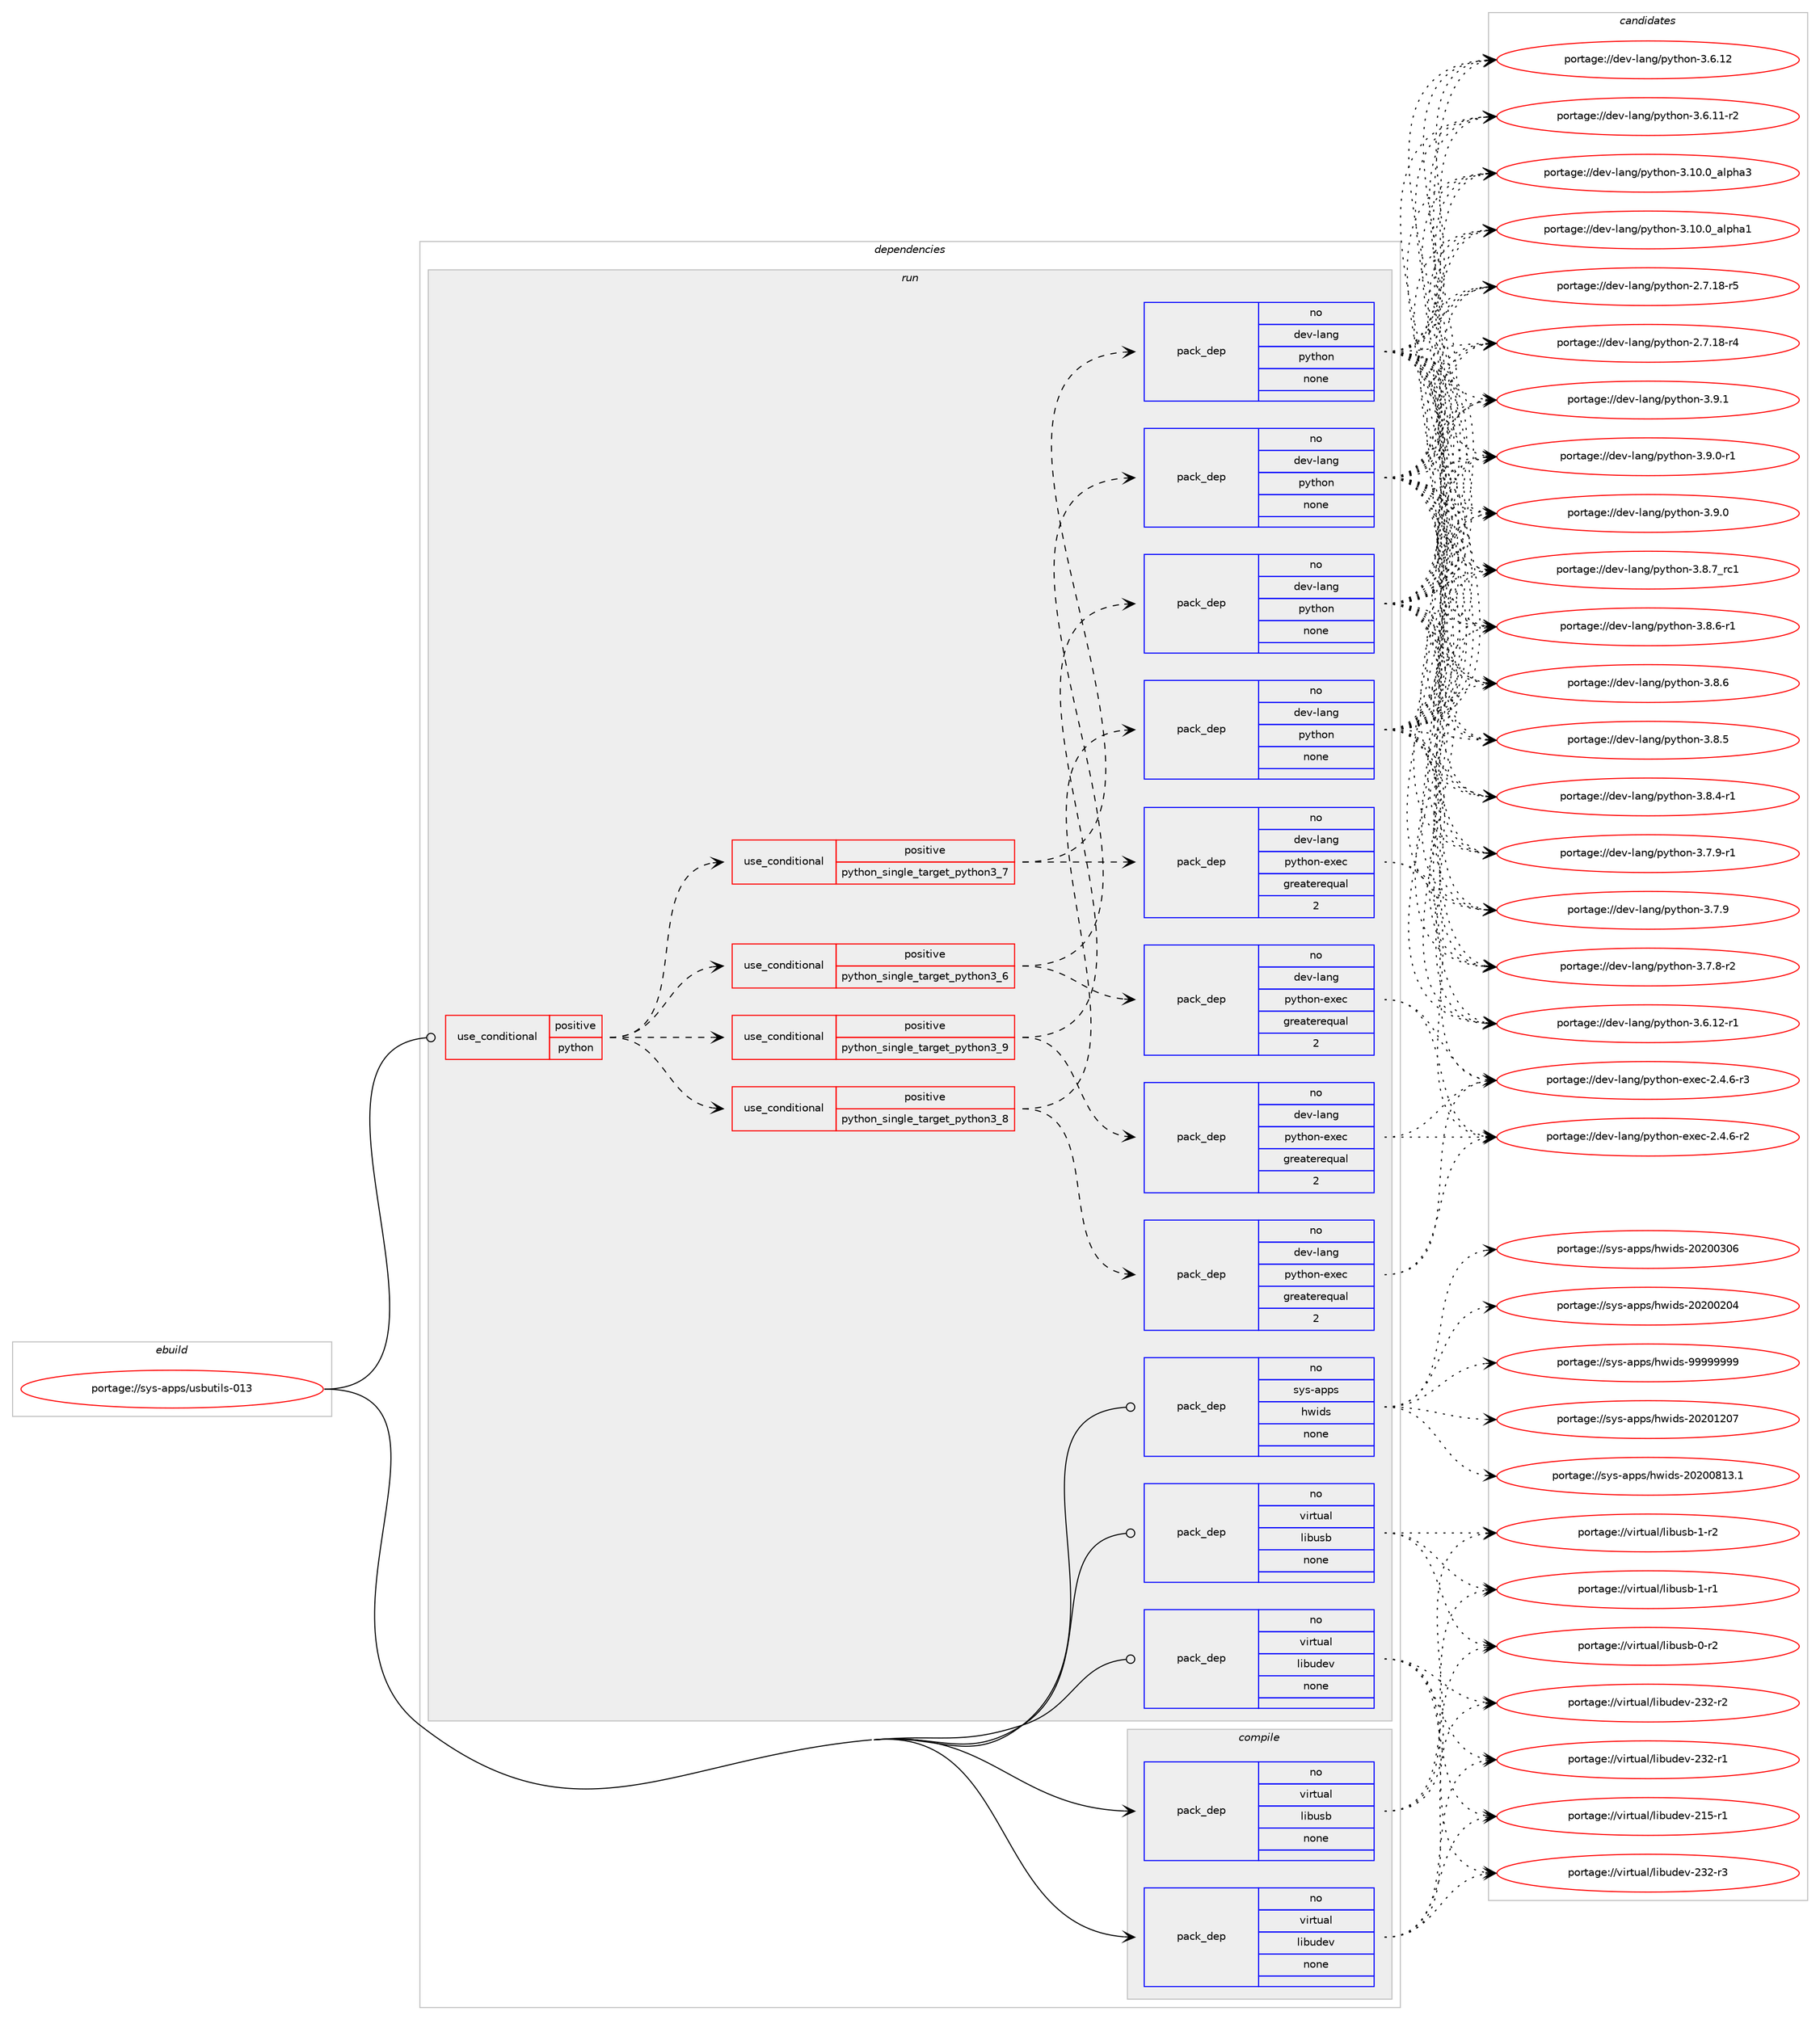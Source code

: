 digraph prolog {

# *************
# Graph options
# *************

newrank=true;
concentrate=true;
compound=true;
graph [rankdir=LR,fontname=Helvetica,fontsize=10,ranksep=1.5];#, ranksep=2.5, nodesep=0.2];
edge  [arrowhead=vee];
node  [fontname=Helvetica,fontsize=10];

# **********
# The ebuild
# **********

subgraph cluster_leftcol {
color=gray;
rank=same;
label=<<i>ebuild</i>>;
id [label="portage://sys-apps/usbutils-013", color=red, width=4, href="../sys-apps/usbutils-013.svg"];
}

# ****************
# The dependencies
# ****************

subgraph cluster_midcol {
color=gray;
label=<<i>dependencies</i>>;
subgraph cluster_compile {
fillcolor="#eeeeee";
style=filled;
label=<<i>compile</i>>;
subgraph pack4244 {
dependency5537 [label=<<TABLE BORDER="0" CELLBORDER="1" CELLSPACING="0" CELLPADDING="4" WIDTH="220"><TR><TD ROWSPAN="6" CELLPADDING="30">pack_dep</TD></TR><TR><TD WIDTH="110">no</TD></TR><TR><TD>virtual</TD></TR><TR><TD>libudev</TD></TR><TR><TD>none</TD></TR><TR><TD></TD></TR></TABLE>>, shape=none, color=blue];
}
id:e -> dependency5537:w [weight=20,style="solid",arrowhead="vee"];
subgraph pack4245 {
dependency5538 [label=<<TABLE BORDER="0" CELLBORDER="1" CELLSPACING="0" CELLPADDING="4" WIDTH="220"><TR><TD ROWSPAN="6" CELLPADDING="30">pack_dep</TD></TR><TR><TD WIDTH="110">no</TD></TR><TR><TD>virtual</TD></TR><TR><TD>libusb</TD></TR><TR><TD>none</TD></TR><TR><TD></TD></TR></TABLE>>, shape=none, color=blue];
}
id:e -> dependency5538:w [weight=20,style="solid",arrowhead="vee"];
}
subgraph cluster_compileandrun {
fillcolor="#eeeeee";
style=filled;
label=<<i>compile and run</i>>;
}
subgraph cluster_run {
fillcolor="#eeeeee";
style=filled;
label=<<i>run</i>>;
subgraph cond1202 {
dependency5539 [label=<<TABLE BORDER="0" CELLBORDER="1" CELLSPACING="0" CELLPADDING="4"><TR><TD ROWSPAN="3" CELLPADDING="10">use_conditional</TD></TR><TR><TD>positive</TD></TR><TR><TD>python</TD></TR></TABLE>>, shape=none, color=red];
subgraph cond1203 {
dependency5540 [label=<<TABLE BORDER="0" CELLBORDER="1" CELLSPACING="0" CELLPADDING="4"><TR><TD ROWSPAN="3" CELLPADDING="10">use_conditional</TD></TR><TR><TD>positive</TD></TR><TR><TD>python_single_target_python3_6</TD></TR></TABLE>>, shape=none, color=red];
subgraph pack4246 {
dependency5541 [label=<<TABLE BORDER="0" CELLBORDER="1" CELLSPACING="0" CELLPADDING="4" WIDTH="220"><TR><TD ROWSPAN="6" CELLPADDING="30">pack_dep</TD></TR><TR><TD WIDTH="110">no</TD></TR><TR><TD>dev-lang</TD></TR><TR><TD>python</TD></TR><TR><TD>none</TD></TR><TR><TD></TD></TR></TABLE>>, shape=none, color=blue];
}
dependency5540:e -> dependency5541:w [weight=20,style="dashed",arrowhead="vee"];
subgraph pack4247 {
dependency5542 [label=<<TABLE BORDER="0" CELLBORDER="1" CELLSPACING="0" CELLPADDING="4" WIDTH="220"><TR><TD ROWSPAN="6" CELLPADDING="30">pack_dep</TD></TR><TR><TD WIDTH="110">no</TD></TR><TR><TD>dev-lang</TD></TR><TR><TD>python-exec</TD></TR><TR><TD>greaterequal</TD></TR><TR><TD>2</TD></TR></TABLE>>, shape=none, color=blue];
}
dependency5540:e -> dependency5542:w [weight=20,style="dashed",arrowhead="vee"];
}
dependency5539:e -> dependency5540:w [weight=20,style="dashed",arrowhead="vee"];
subgraph cond1204 {
dependency5543 [label=<<TABLE BORDER="0" CELLBORDER="1" CELLSPACING="0" CELLPADDING="4"><TR><TD ROWSPAN="3" CELLPADDING="10">use_conditional</TD></TR><TR><TD>positive</TD></TR><TR><TD>python_single_target_python3_7</TD></TR></TABLE>>, shape=none, color=red];
subgraph pack4248 {
dependency5544 [label=<<TABLE BORDER="0" CELLBORDER="1" CELLSPACING="0" CELLPADDING="4" WIDTH="220"><TR><TD ROWSPAN="6" CELLPADDING="30">pack_dep</TD></TR><TR><TD WIDTH="110">no</TD></TR><TR><TD>dev-lang</TD></TR><TR><TD>python</TD></TR><TR><TD>none</TD></TR><TR><TD></TD></TR></TABLE>>, shape=none, color=blue];
}
dependency5543:e -> dependency5544:w [weight=20,style="dashed",arrowhead="vee"];
subgraph pack4249 {
dependency5545 [label=<<TABLE BORDER="0" CELLBORDER="1" CELLSPACING="0" CELLPADDING="4" WIDTH="220"><TR><TD ROWSPAN="6" CELLPADDING="30">pack_dep</TD></TR><TR><TD WIDTH="110">no</TD></TR><TR><TD>dev-lang</TD></TR><TR><TD>python-exec</TD></TR><TR><TD>greaterequal</TD></TR><TR><TD>2</TD></TR></TABLE>>, shape=none, color=blue];
}
dependency5543:e -> dependency5545:w [weight=20,style="dashed",arrowhead="vee"];
}
dependency5539:e -> dependency5543:w [weight=20,style="dashed",arrowhead="vee"];
subgraph cond1205 {
dependency5546 [label=<<TABLE BORDER="0" CELLBORDER="1" CELLSPACING="0" CELLPADDING="4"><TR><TD ROWSPAN="3" CELLPADDING="10">use_conditional</TD></TR><TR><TD>positive</TD></TR><TR><TD>python_single_target_python3_8</TD></TR></TABLE>>, shape=none, color=red];
subgraph pack4250 {
dependency5547 [label=<<TABLE BORDER="0" CELLBORDER="1" CELLSPACING="0" CELLPADDING="4" WIDTH="220"><TR><TD ROWSPAN="6" CELLPADDING="30">pack_dep</TD></TR><TR><TD WIDTH="110">no</TD></TR><TR><TD>dev-lang</TD></TR><TR><TD>python</TD></TR><TR><TD>none</TD></TR><TR><TD></TD></TR></TABLE>>, shape=none, color=blue];
}
dependency5546:e -> dependency5547:w [weight=20,style="dashed",arrowhead="vee"];
subgraph pack4251 {
dependency5548 [label=<<TABLE BORDER="0" CELLBORDER="1" CELLSPACING="0" CELLPADDING="4" WIDTH="220"><TR><TD ROWSPAN="6" CELLPADDING="30">pack_dep</TD></TR><TR><TD WIDTH="110">no</TD></TR><TR><TD>dev-lang</TD></TR><TR><TD>python-exec</TD></TR><TR><TD>greaterequal</TD></TR><TR><TD>2</TD></TR></TABLE>>, shape=none, color=blue];
}
dependency5546:e -> dependency5548:w [weight=20,style="dashed",arrowhead="vee"];
}
dependency5539:e -> dependency5546:w [weight=20,style="dashed",arrowhead="vee"];
subgraph cond1206 {
dependency5549 [label=<<TABLE BORDER="0" CELLBORDER="1" CELLSPACING="0" CELLPADDING="4"><TR><TD ROWSPAN="3" CELLPADDING="10">use_conditional</TD></TR><TR><TD>positive</TD></TR><TR><TD>python_single_target_python3_9</TD></TR></TABLE>>, shape=none, color=red];
subgraph pack4252 {
dependency5550 [label=<<TABLE BORDER="0" CELLBORDER="1" CELLSPACING="0" CELLPADDING="4" WIDTH="220"><TR><TD ROWSPAN="6" CELLPADDING="30">pack_dep</TD></TR><TR><TD WIDTH="110">no</TD></TR><TR><TD>dev-lang</TD></TR><TR><TD>python</TD></TR><TR><TD>none</TD></TR><TR><TD></TD></TR></TABLE>>, shape=none, color=blue];
}
dependency5549:e -> dependency5550:w [weight=20,style="dashed",arrowhead="vee"];
subgraph pack4253 {
dependency5551 [label=<<TABLE BORDER="0" CELLBORDER="1" CELLSPACING="0" CELLPADDING="4" WIDTH="220"><TR><TD ROWSPAN="6" CELLPADDING="30">pack_dep</TD></TR><TR><TD WIDTH="110">no</TD></TR><TR><TD>dev-lang</TD></TR><TR><TD>python-exec</TD></TR><TR><TD>greaterequal</TD></TR><TR><TD>2</TD></TR></TABLE>>, shape=none, color=blue];
}
dependency5549:e -> dependency5551:w [weight=20,style="dashed",arrowhead="vee"];
}
dependency5539:e -> dependency5549:w [weight=20,style="dashed",arrowhead="vee"];
}
id:e -> dependency5539:w [weight=20,style="solid",arrowhead="odot"];
subgraph pack4254 {
dependency5552 [label=<<TABLE BORDER="0" CELLBORDER="1" CELLSPACING="0" CELLPADDING="4" WIDTH="220"><TR><TD ROWSPAN="6" CELLPADDING="30">pack_dep</TD></TR><TR><TD WIDTH="110">no</TD></TR><TR><TD>sys-apps</TD></TR><TR><TD>hwids</TD></TR><TR><TD>none</TD></TR><TR><TD></TD></TR></TABLE>>, shape=none, color=blue];
}
id:e -> dependency5552:w [weight=20,style="solid",arrowhead="odot"];
subgraph pack4255 {
dependency5553 [label=<<TABLE BORDER="0" CELLBORDER="1" CELLSPACING="0" CELLPADDING="4" WIDTH="220"><TR><TD ROWSPAN="6" CELLPADDING="30">pack_dep</TD></TR><TR><TD WIDTH="110">no</TD></TR><TR><TD>virtual</TD></TR><TR><TD>libudev</TD></TR><TR><TD>none</TD></TR><TR><TD></TD></TR></TABLE>>, shape=none, color=blue];
}
id:e -> dependency5553:w [weight=20,style="solid",arrowhead="odot"];
subgraph pack4256 {
dependency5554 [label=<<TABLE BORDER="0" CELLBORDER="1" CELLSPACING="0" CELLPADDING="4" WIDTH="220"><TR><TD ROWSPAN="6" CELLPADDING="30">pack_dep</TD></TR><TR><TD WIDTH="110">no</TD></TR><TR><TD>virtual</TD></TR><TR><TD>libusb</TD></TR><TR><TD>none</TD></TR><TR><TD></TD></TR></TABLE>>, shape=none, color=blue];
}
id:e -> dependency5554:w [weight=20,style="solid",arrowhead="odot"];
}
}

# **************
# The candidates
# **************

subgraph cluster_choices {
rank=same;
color=gray;
label=<<i>candidates</i>>;

subgraph choice4244 {
color=black;
nodesep=1;
choice118105114116117971084710810598117100101118455051504511451 [label="portage://virtual/libudev-232-r3", color=red, width=4,href="../virtual/libudev-232-r3.svg"];
choice118105114116117971084710810598117100101118455051504511450 [label="portage://virtual/libudev-232-r2", color=red, width=4,href="../virtual/libudev-232-r2.svg"];
choice118105114116117971084710810598117100101118455051504511449 [label="portage://virtual/libudev-232-r1", color=red, width=4,href="../virtual/libudev-232-r1.svg"];
choice118105114116117971084710810598117100101118455049534511449 [label="portage://virtual/libudev-215-r1", color=red, width=4,href="../virtual/libudev-215-r1.svg"];
dependency5537:e -> choice118105114116117971084710810598117100101118455051504511451:w [style=dotted,weight="100"];
dependency5537:e -> choice118105114116117971084710810598117100101118455051504511450:w [style=dotted,weight="100"];
dependency5537:e -> choice118105114116117971084710810598117100101118455051504511449:w [style=dotted,weight="100"];
dependency5537:e -> choice118105114116117971084710810598117100101118455049534511449:w [style=dotted,weight="100"];
}
subgraph choice4245 {
color=black;
nodesep=1;
choice1181051141161179710847108105981171159845494511450 [label="portage://virtual/libusb-1-r2", color=red, width=4,href="../virtual/libusb-1-r2.svg"];
choice1181051141161179710847108105981171159845494511449 [label="portage://virtual/libusb-1-r1", color=red, width=4,href="../virtual/libusb-1-r1.svg"];
choice1181051141161179710847108105981171159845484511450 [label="portage://virtual/libusb-0-r2", color=red, width=4,href="../virtual/libusb-0-r2.svg"];
dependency5538:e -> choice1181051141161179710847108105981171159845494511450:w [style=dotted,weight="100"];
dependency5538:e -> choice1181051141161179710847108105981171159845494511449:w [style=dotted,weight="100"];
dependency5538:e -> choice1181051141161179710847108105981171159845484511450:w [style=dotted,weight="100"];
}
subgraph choice4246 {
color=black;
nodesep=1;
choice100101118451089711010347112121116104111110455146574649 [label="portage://dev-lang/python-3.9.1", color=red, width=4,href="../dev-lang/python-3.9.1.svg"];
choice1001011184510897110103471121211161041111104551465746484511449 [label="portage://dev-lang/python-3.9.0-r1", color=red, width=4,href="../dev-lang/python-3.9.0-r1.svg"];
choice100101118451089711010347112121116104111110455146574648 [label="portage://dev-lang/python-3.9.0", color=red, width=4,href="../dev-lang/python-3.9.0.svg"];
choice100101118451089711010347112121116104111110455146564655951149949 [label="portage://dev-lang/python-3.8.7_rc1", color=red, width=4,href="../dev-lang/python-3.8.7_rc1.svg"];
choice1001011184510897110103471121211161041111104551465646544511449 [label="portage://dev-lang/python-3.8.6-r1", color=red, width=4,href="../dev-lang/python-3.8.6-r1.svg"];
choice100101118451089711010347112121116104111110455146564654 [label="portage://dev-lang/python-3.8.6", color=red, width=4,href="../dev-lang/python-3.8.6.svg"];
choice100101118451089711010347112121116104111110455146564653 [label="portage://dev-lang/python-3.8.5", color=red, width=4,href="../dev-lang/python-3.8.5.svg"];
choice1001011184510897110103471121211161041111104551465646524511449 [label="portage://dev-lang/python-3.8.4-r1", color=red, width=4,href="../dev-lang/python-3.8.4-r1.svg"];
choice1001011184510897110103471121211161041111104551465546574511449 [label="portage://dev-lang/python-3.7.9-r1", color=red, width=4,href="../dev-lang/python-3.7.9-r1.svg"];
choice100101118451089711010347112121116104111110455146554657 [label="portage://dev-lang/python-3.7.9", color=red, width=4,href="../dev-lang/python-3.7.9.svg"];
choice1001011184510897110103471121211161041111104551465546564511450 [label="portage://dev-lang/python-3.7.8-r2", color=red, width=4,href="../dev-lang/python-3.7.8-r2.svg"];
choice100101118451089711010347112121116104111110455146544649504511449 [label="portage://dev-lang/python-3.6.12-r1", color=red, width=4,href="../dev-lang/python-3.6.12-r1.svg"];
choice10010111845108971101034711212111610411111045514654464950 [label="portage://dev-lang/python-3.6.12", color=red, width=4,href="../dev-lang/python-3.6.12.svg"];
choice100101118451089711010347112121116104111110455146544649494511450 [label="portage://dev-lang/python-3.6.11-r2", color=red, width=4,href="../dev-lang/python-3.6.11-r2.svg"];
choice1001011184510897110103471121211161041111104551464948464895971081121049751 [label="portage://dev-lang/python-3.10.0_alpha3", color=red, width=4,href="../dev-lang/python-3.10.0_alpha3.svg"];
choice1001011184510897110103471121211161041111104551464948464895971081121049749 [label="portage://dev-lang/python-3.10.0_alpha1", color=red, width=4,href="../dev-lang/python-3.10.0_alpha1.svg"];
choice100101118451089711010347112121116104111110455046554649564511453 [label="portage://dev-lang/python-2.7.18-r5", color=red, width=4,href="../dev-lang/python-2.7.18-r5.svg"];
choice100101118451089711010347112121116104111110455046554649564511452 [label="portage://dev-lang/python-2.7.18-r4", color=red, width=4,href="../dev-lang/python-2.7.18-r4.svg"];
dependency5541:e -> choice100101118451089711010347112121116104111110455146574649:w [style=dotted,weight="100"];
dependency5541:e -> choice1001011184510897110103471121211161041111104551465746484511449:w [style=dotted,weight="100"];
dependency5541:e -> choice100101118451089711010347112121116104111110455146574648:w [style=dotted,weight="100"];
dependency5541:e -> choice100101118451089711010347112121116104111110455146564655951149949:w [style=dotted,weight="100"];
dependency5541:e -> choice1001011184510897110103471121211161041111104551465646544511449:w [style=dotted,weight="100"];
dependency5541:e -> choice100101118451089711010347112121116104111110455146564654:w [style=dotted,weight="100"];
dependency5541:e -> choice100101118451089711010347112121116104111110455146564653:w [style=dotted,weight="100"];
dependency5541:e -> choice1001011184510897110103471121211161041111104551465646524511449:w [style=dotted,weight="100"];
dependency5541:e -> choice1001011184510897110103471121211161041111104551465546574511449:w [style=dotted,weight="100"];
dependency5541:e -> choice100101118451089711010347112121116104111110455146554657:w [style=dotted,weight="100"];
dependency5541:e -> choice1001011184510897110103471121211161041111104551465546564511450:w [style=dotted,weight="100"];
dependency5541:e -> choice100101118451089711010347112121116104111110455146544649504511449:w [style=dotted,weight="100"];
dependency5541:e -> choice10010111845108971101034711212111610411111045514654464950:w [style=dotted,weight="100"];
dependency5541:e -> choice100101118451089711010347112121116104111110455146544649494511450:w [style=dotted,weight="100"];
dependency5541:e -> choice1001011184510897110103471121211161041111104551464948464895971081121049751:w [style=dotted,weight="100"];
dependency5541:e -> choice1001011184510897110103471121211161041111104551464948464895971081121049749:w [style=dotted,weight="100"];
dependency5541:e -> choice100101118451089711010347112121116104111110455046554649564511453:w [style=dotted,weight="100"];
dependency5541:e -> choice100101118451089711010347112121116104111110455046554649564511452:w [style=dotted,weight="100"];
}
subgraph choice4247 {
color=black;
nodesep=1;
choice10010111845108971101034711212111610411111045101120101994550465246544511451 [label="portage://dev-lang/python-exec-2.4.6-r3", color=red, width=4,href="../dev-lang/python-exec-2.4.6-r3.svg"];
choice10010111845108971101034711212111610411111045101120101994550465246544511450 [label="portage://dev-lang/python-exec-2.4.6-r2", color=red, width=4,href="../dev-lang/python-exec-2.4.6-r2.svg"];
dependency5542:e -> choice10010111845108971101034711212111610411111045101120101994550465246544511451:w [style=dotted,weight="100"];
dependency5542:e -> choice10010111845108971101034711212111610411111045101120101994550465246544511450:w [style=dotted,weight="100"];
}
subgraph choice4248 {
color=black;
nodesep=1;
choice100101118451089711010347112121116104111110455146574649 [label="portage://dev-lang/python-3.9.1", color=red, width=4,href="../dev-lang/python-3.9.1.svg"];
choice1001011184510897110103471121211161041111104551465746484511449 [label="portage://dev-lang/python-3.9.0-r1", color=red, width=4,href="../dev-lang/python-3.9.0-r1.svg"];
choice100101118451089711010347112121116104111110455146574648 [label="portage://dev-lang/python-3.9.0", color=red, width=4,href="../dev-lang/python-3.9.0.svg"];
choice100101118451089711010347112121116104111110455146564655951149949 [label="portage://dev-lang/python-3.8.7_rc1", color=red, width=4,href="../dev-lang/python-3.8.7_rc1.svg"];
choice1001011184510897110103471121211161041111104551465646544511449 [label="portage://dev-lang/python-3.8.6-r1", color=red, width=4,href="../dev-lang/python-3.8.6-r1.svg"];
choice100101118451089711010347112121116104111110455146564654 [label="portage://dev-lang/python-3.8.6", color=red, width=4,href="../dev-lang/python-3.8.6.svg"];
choice100101118451089711010347112121116104111110455146564653 [label="portage://dev-lang/python-3.8.5", color=red, width=4,href="../dev-lang/python-3.8.5.svg"];
choice1001011184510897110103471121211161041111104551465646524511449 [label="portage://dev-lang/python-3.8.4-r1", color=red, width=4,href="../dev-lang/python-3.8.4-r1.svg"];
choice1001011184510897110103471121211161041111104551465546574511449 [label="portage://dev-lang/python-3.7.9-r1", color=red, width=4,href="../dev-lang/python-3.7.9-r1.svg"];
choice100101118451089711010347112121116104111110455146554657 [label="portage://dev-lang/python-3.7.9", color=red, width=4,href="../dev-lang/python-3.7.9.svg"];
choice1001011184510897110103471121211161041111104551465546564511450 [label="portage://dev-lang/python-3.7.8-r2", color=red, width=4,href="../dev-lang/python-3.7.8-r2.svg"];
choice100101118451089711010347112121116104111110455146544649504511449 [label="portage://dev-lang/python-3.6.12-r1", color=red, width=4,href="../dev-lang/python-3.6.12-r1.svg"];
choice10010111845108971101034711212111610411111045514654464950 [label="portage://dev-lang/python-3.6.12", color=red, width=4,href="../dev-lang/python-3.6.12.svg"];
choice100101118451089711010347112121116104111110455146544649494511450 [label="portage://dev-lang/python-3.6.11-r2", color=red, width=4,href="../dev-lang/python-3.6.11-r2.svg"];
choice1001011184510897110103471121211161041111104551464948464895971081121049751 [label="portage://dev-lang/python-3.10.0_alpha3", color=red, width=4,href="../dev-lang/python-3.10.0_alpha3.svg"];
choice1001011184510897110103471121211161041111104551464948464895971081121049749 [label="portage://dev-lang/python-3.10.0_alpha1", color=red, width=4,href="../dev-lang/python-3.10.0_alpha1.svg"];
choice100101118451089711010347112121116104111110455046554649564511453 [label="portage://dev-lang/python-2.7.18-r5", color=red, width=4,href="../dev-lang/python-2.7.18-r5.svg"];
choice100101118451089711010347112121116104111110455046554649564511452 [label="portage://dev-lang/python-2.7.18-r4", color=red, width=4,href="../dev-lang/python-2.7.18-r4.svg"];
dependency5544:e -> choice100101118451089711010347112121116104111110455146574649:w [style=dotted,weight="100"];
dependency5544:e -> choice1001011184510897110103471121211161041111104551465746484511449:w [style=dotted,weight="100"];
dependency5544:e -> choice100101118451089711010347112121116104111110455146574648:w [style=dotted,weight="100"];
dependency5544:e -> choice100101118451089711010347112121116104111110455146564655951149949:w [style=dotted,weight="100"];
dependency5544:e -> choice1001011184510897110103471121211161041111104551465646544511449:w [style=dotted,weight="100"];
dependency5544:e -> choice100101118451089711010347112121116104111110455146564654:w [style=dotted,weight="100"];
dependency5544:e -> choice100101118451089711010347112121116104111110455146564653:w [style=dotted,weight="100"];
dependency5544:e -> choice1001011184510897110103471121211161041111104551465646524511449:w [style=dotted,weight="100"];
dependency5544:e -> choice1001011184510897110103471121211161041111104551465546574511449:w [style=dotted,weight="100"];
dependency5544:e -> choice100101118451089711010347112121116104111110455146554657:w [style=dotted,weight="100"];
dependency5544:e -> choice1001011184510897110103471121211161041111104551465546564511450:w [style=dotted,weight="100"];
dependency5544:e -> choice100101118451089711010347112121116104111110455146544649504511449:w [style=dotted,weight="100"];
dependency5544:e -> choice10010111845108971101034711212111610411111045514654464950:w [style=dotted,weight="100"];
dependency5544:e -> choice100101118451089711010347112121116104111110455146544649494511450:w [style=dotted,weight="100"];
dependency5544:e -> choice1001011184510897110103471121211161041111104551464948464895971081121049751:w [style=dotted,weight="100"];
dependency5544:e -> choice1001011184510897110103471121211161041111104551464948464895971081121049749:w [style=dotted,weight="100"];
dependency5544:e -> choice100101118451089711010347112121116104111110455046554649564511453:w [style=dotted,weight="100"];
dependency5544:e -> choice100101118451089711010347112121116104111110455046554649564511452:w [style=dotted,weight="100"];
}
subgraph choice4249 {
color=black;
nodesep=1;
choice10010111845108971101034711212111610411111045101120101994550465246544511451 [label="portage://dev-lang/python-exec-2.4.6-r3", color=red, width=4,href="../dev-lang/python-exec-2.4.6-r3.svg"];
choice10010111845108971101034711212111610411111045101120101994550465246544511450 [label="portage://dev-lang/python-exec-2.4.6-r2", color=red, width=4,href="../dev-lang/python-exec-2.4.6-r2.svg"];
dependency5545:e -> choice10010111845108971101034711212111610411111045101120101994550465246544511451:w [style=dotted,weight="100"];
dependency5545:e -> choice10010111845108971101034711212111610411111045101120101994550465246544511450:w [style=dotted,weight="100"];
}
subgraph choice4250 {
color=black;
nodesep=1;
choice100101118451089711010347112121116104111110455146574649 [label="portage://dev-lang/python-3.9.1", color=red, width=4,href="../dev-lang/python-3.9.1.svg"];
choice1001011184510897110103471121211161041111104551465746484511449 [label="portage://dev-lang/python-3.9.0-r1", color=red, width=4,href="../dev-lang/python-3.9.0-r1.svg"];
choice100101118451089711010347112121116104111110455146574648 [label="portage://dev-lang/python-3.9.0", color=red, width=4,href="../dev-lang/python-3.9.0.svg"];
choice100101118451089711010347112121116104111110455146564655951149949 [label="portage://dev-lang/python-3.8.7_rc1", color=red, width=4,href="../dev-lang/python-3.8.7_rc1.svg"];
choice1001011184510897110103471121211161041111104551465646544511449 [label="portage://dev-lang/python-3.8.6-r1", color=red, width=4,href="../dev-lang/python-3.8.6-r1.svg"];
choice100101118451089711010347112121116104111110455146564654 [label="portage://dev-lang/python-3.8.6", color=red, width=4,href="../dev-lang/python-3.8.6.svg"];
choice100101118451089711010347112121116104111110455146564653 [label="portage://dev-lang/python-3.8.5", color=red, width=4,href="../dev-lang/python-3.8.5.svg"];
choice1001011184510897110103471121211161041111104551465646524511449 [label="portage://dev-lang/python-3.8.4-r1", color=red, width=4,href="../dev-lang/python-3.8.4-r1.svg"];
choice1001011184510897110103471121211161041111104551465546574511449 [label="portage://dev-lang/python-3.7.9-r1", color=red, width=4,href="../dev-lang/python-3.7.9-r1.svg"];
choice100101118451089711010347112121116104111110455146554657 [label="portage://dev-lang/python-3.7.9", color=red, width=4,href="../dev-lang/python-3.7.9.svg"];
choice1001011184510897110103471121211161041111104551465546564511450 [label="portage://dev-lang/python-3.7.8-r2", color=red, width=4,href="../dev-lang/python-3.7.8-r2.svg"];
choice100101118451089711010347112121116104111110455146544649504511449 [label="portage://dev-lang/python-3.6.12-r1", color=red, width=4,href="../dev-lang/python-3.6.12-r1.svg"];
choice10010111845108971101034711212111610411111045514654464950 [label="portage://dev-lang/python-3.6.12", color=red, width=4,href="../dev-lang/python-3.6.12.svg"];
choice100101118451089711010347112121116104111110455146544649494511450 [label="portage://dev-lang/python-3.6.11-r2", color=red, width=4,href="../dev-lang/python-3.6.11-r2.svg"];
choice1001011184510897110103471121211161041111104551464948464895971081121049751 [label="portage://dev-lang/python-3.10.0_alpha3", color=red, width=4,href="../dev-lang/python-3.10.0_alpha3.svg"];
choice1001011184510897110103471121211161041111104551464948464895971081121049749 [label="portage://dev-lang/python-3.10.0_alpha1", color=red, width=4,href="../dev-lang/python-3.10.0_alpha1.svg"];
choice100101118451089711010347112121116104111110455046554649564511453 [label="portage://dev-lang/python-2.7.18-r5", color=red, width=4,href="../dev-lang/python-2.7.18-r5.svg"];
choice100101118451089711010347112121116104111110455046554649564511452 [label="portage://dev-lang/python-2.7.18-r4", color=red, width=4,href="../dev-lang/python-2.7.18-r4.svg"];
dependency5547:e -> choice100101118451089711010347112121116104111110455146574649:w [style=dotted,weight="100"];
dependency5547:e -> choice1001011184510897110103471121211161041111104551465746484511449:w [style=dotted,weight="100"];
dependency5547:e -> choice100101118451089711010347112121116104111110455146574648:w [style=dotted,weight="100"];
dependency5547:e -> choice100101118451089711010347112121116104111110455146564655951149949:w [style=dotted,weight="100"];
dependency5547:e -> choice1001011184510897110103471121211161041111104551465646544511449:w [style=dotted,weight="100"];
dependency5547:e -> choice100101118451089711010347112121116104111110455146564654:w [style=dotted,weight="100"];
dependency5547:e -> choice100101118451089711010347112121116104111110455146564653:w [style=dotted,weight="100"];
dependency5547:e -> choice1001011184510897110103471121211161041111104551465646524511449:w [style=dotted,weight="100"];
dependency5547:e -> choice1001011184510897110103471121211161041111104551465546574511449:w [style=dotted,weight="100"];
dependency5547:e -> choice100101118451089711010347112121116104111110455146554657:w [style=dotted,weight="100"];
dependency5547:e -> choice1001011184510897110103471121211161041111104551465546564511450:w [style=dotted,weight="100"];
dependency5547:e -> choice100101118451089711010347112121116104111110455146544649504511449:w [style=dotted,weight="100"];
dependency5547:e -> choice10010111845108971101034711212111610411111045514654464950:w [style=dotted,weight="100"];
dependency5547:e -> choice100101118451089711010347112121116104111110455146544649494511450:w [style=dotted,weight="100"];
dependency5547:e -> choice1001011184510897110103471121211161041111104551464948464895971081121049751:w [style=dotted,weight="100"];
dependency5547:e -> choice1001011184510897110103471121211161041111104551464948464895971081121049749:w [style=dotted,weight="100"];
dependency5547:e -> choice100101118451089711010347112121116104111110455046554649564511453:w [style=dotted,weight="100"];
dependency5547:e -> choice100101118451089711010347112121116104111110455046554649564511452:w [style=dotted,weight="100"];
}
subgraph choice4251 {
color=black;
nodesep=1;
choice10010111845108971101034711212111610411111045101120101994550465246544511451 [label="portage://dev-lang/python-exec-2.4.6-r3", color=red, width=4,href="../dev-lang/python-exec-2.4.6-r3.svg"];
choice10010111845108971101034711212111610411111045101120101994550465246544511450 [label="portage://dev-lang/python-exec-2.4.6-r2", color=red, width=4,href="../dev-lang/python-exec-2.4.6-r2.svg"];
dependency5548:e -> choice10010111845108971101034711212111610411111045101120101994550465246544511451:w [style=dotted,weight="100"];
dependency5548:e -> choice10010111845108971101034711212111610411111045101120101994550465246544511450:w [style=dotted,weight="100"];
}
subgraph choice4252 {
color=black;
nodesep=1;
choice100101118451089711010347112121116104111110455146574649 [label="portage://dev-lang/python-3.9.1", color=red, width=4,href="../dev-lang/python-3.9.1.svg"];
choice1001011184510897110103471121211161041111104551465746484511449 [label="portage://dev-lang/python-3.9.0-r1", color=red, width=4,href="../dev-lang/python-3.9.0-r1.svg"];
choice100101118451089711010347112121116104111110455146574648 [label="portage://dev-lang/python-3.9.0", color=red, width=4,href="../dev-lang/python-3.9.0.svg"];
choice100101118451089711010347112121116104111110455146564655951149949 [label="portage://dev-lang/python-3.8.7_rc1", color=red, width=4,href="../dev-lang/python-3.8.7_rc1.svg"];
choice1001011184510897110103471121211161041111104551465646544511449 [label="portage://dev-lang/python-3.8.6-r1", color=red, width=4,href="../dev-lang/python-3.8.6-r1.svg"];
choice100101118451089711010347112121116104111110455146564654 [label="portage://dev-lang/python-3.8.6", color=red, width=4,href="../dev-lang/python-3.8.6.svg"];
choice100101118451089711010347112121116104111110455146564653 [label="portage://dev-lang/python-3.8.5", color=red, width=4,href="../dev-lang/python-3.8.5.svg"];
choice1001011184510897110103471121211161041111104551465646524511449 [label="portage://dev-lang/python-3.8.4-r1", color=red, width=4,href="../dev-lang/python-3.8.4-r1.svg"];
choice1001011184510897110103471121211161041111104551465546574511449 [label="portage://dev-lang/python-3.7.9-r1", color=red, width=4,href="../dev-lang/python-3.7.9-r1.svg"];
choice100101118451089711010347112121116104111110455146554657 [label="portage://dev-lang/python-3.7.9", color=red, width=4,href="../dev-lang/python-3.7.9.svg"];
choice1001011184510897110103471121211161041111104551465546564511450 [label="portage://dev-lang/python-3.7.8-r2", color=red, width=4,href="../dev-lang/python-3.7.8-r2.svg"];
choice100101118451089711010347112121116104111110455146544649504511449 [label="portage://dev-lang/python-3.6.12-r1", color=red, width=4,href="../dev-lang/python-3.6.12-r1.svg"];
choice10010111845108971101034711212111610411111045514654464950 [label="portage://dev-lang/python-3.6.12", color=red, width=4,href="../dev-lang/python-3.6.12.svg"];
choice100101118451089711010347112121116104111110455146544649494511450 [label="portage://dev-lang/python-3.6.11-r2", color=red, width=4,href="../dev-lang/python-3.6.11-r2.svg"];
choice1001011184510897110103471121211161041111104551464948464895971081121049751 [label="portage://dev-lang/python-3.10.0_alpha3", color=red, width=4,href="../dev-lang/python-3.10.0_alpha3.svg"];
choice1001011184510897110103471121211161041111104551464948464895971081121049749 [label="portage://dev-lang/python-3.10.0_alpha1", color=red, width=4,href="../dev-lang/python-3.10.0_alpha1.svg"];
choice100101118451089711010347112121116104111110455046554649564511453 [label="portage://dev-lang/python-2.7.18-r5", color=red, width=4,href="../dev-lang/python-2.7.18-r5.svg"];
choice100101118451089711010347112121116104111110455046554649564511452 [label="portage://dev-lang/python-2.7.18-r4", color=red, width=4,href="../dev-lang/python-2.7.18-r4.svg"];
dependency5550:e -> choice100101118451089711010347112121116104111110455146574649:w [style=dotted,weight="100"];
dependency5550:e -> choice1001011184510897110103471121211161041111104551465746484511449:w [style=dotted,weight="100"];
dependency5550:e -> choice100101118451089711010347112121116104111110455146574648:w [style=dotted,weight="100"];
dependency5550:e -> choice100101118451089711010347112121116104111110455146564655951149949:w [style=dotted,weight="100"];
dependency5550:e -> choice1001011184510897110103471121211161041111104551465646544511449:w [style=dotted,weight="100"];
dependency5550:e -> choice100101118451089711010347112121116104111110455146564654:w [style=dotted,weight="100"];
dependency5550:e -> choice100101118451089711010347112121116104111110455146564653:w [style=dotted,weight="100"];
dependency5550:e -> choice1001011184510897110103471121211161041111104551465646524511449:w [style=dotted,weight="100"];
dependency5550:e -> choice1001011184510897110103471121211161041111104551465546574511449:w [style=dotted,weight="100"];
dependency5550:e -> choice100101118451089711010347112121116104111110455146554657:w [style=dotted,weight="100"];
dependency5550:e -> choice1001011184510897110103471121211161041111104551465546564511450:w [style=dotted,weight="100"];
dependency5550:e -> choice100101118451089711010347112121116104111110455146544649504511449:w [style=dotted,weight="100"];
dependency5550:e -> choice10010111845108971101034711212111610411111045514654464950:w [style=dotted,weight="100"];
dependency5550:e -> choice100101118451089711010347112121116104111110455146544649494511450:w [style=dotted,weight="100"];
dependency5550:e -> choice1001011184510897110103471121211161041111104551464948464895971081121049751:w [style=dotted,weight="100"];
dependency5550:e -> choice1001011184510897110103471121211161041111104551464948464895971081121049749:w [style=dotted,weight="100"];
dependency5550:e -> choice100101118451089711010347112121116104111110455046554649564511453:w [style=dotted,weight="100"];
dependency5550:e -> choice100101118451089711010347112121116104111110455046554649564511452:w [style=dotted,weight="100"];
}
subgraph choice4253 {
color=black;
nodesep=1;
choice10010111845108971101034711212111610411111045101120101994550465246544511451 [label="portage://dev-lang/python-exec-2.4.6-r3", color=red, width=4,href="../dev-lang/python-exec-2.4.6-r3.svg"];
choice10010111845108971101034711212111610411111045101120101994550465246544511450 [label="portage://dev-lang/python-exec-2.4.6-r2", color=red, width=4,href="../dev-lang/python-exec-2.4.6-r2.svg"];
dependency5551:e -> choice10010111845108971101034711212111610411111045101120101994550465246544511451:w [style=dotted,weight="100"];
dependency5551:e -> choice10010111845108971101034711212111610411111045101120101994550465246544511450:w [style=dotted,weight="100"];
}
subgraph choice4254 {
color=black;
nodesep=1;
choice115121115459711211211547104119105100115455757575757575757 [label="portage://sys-apps/hwids-99999999", color=red, width=4,href="../sys-apps/hwids-99999999.svg"];
choice115121115459711211211547104119105100115455048504849504855 [label="portage://sys-apps/hwids-20201207", color=red, width=4,href="../sys-apps/hwids-20201207.svg"];
choice1151211154597112112115471041191051001154550485048485649514649 [label="portage://sys-apps/hwids-20200813.1", color=red, width=4,href="../sys-apps/hwids-20200813.1.svg"];
choice115121115459711211211547104119105100115455048504848514854 [label="portage://sys-apps/hwids-20200306", color=red, width=4,href="../sys-apps/hwids-20200306.svg"];
choice115121115459711211211547104119105100115455048504848504852 [label="portage://sys-apps/hwids-20200204", color=red, width=4,href="../sys-apps/hwids-20200204.svg"];
dependency5552:e -> choice115121115459711211211547104119105100115455757575757575757:w [style=dotted,weight="100"];
dependency5552:e -> choice115121115459711211211547104119105100115455048504849504855:w [style=dotted,weight="100"];
dependency5552:e -> choice1151211154597112112115471041191051001154550485048485649514649:w [style=dotted,weight="100"];
dependency5552:e -> choice115121115459711211211547104119105100115455048504848514854:w [style=dotted,weight="100"];
dependency5552:e -> choice115121115459711211211547104119105100115455048504848504852:w [style=dotted,weight="100"];
}
subgraph choice4255 {
color=black;
nodesep=1;
choice118105114116117971084710810598117100101118455051504511451 [label="portage://virtual/libudev-232-r3", color=red, width=4,href="../virtual/libudev-232-r3.svg"];
choice118105114116117971084710810598117100101118455051504511450 [label="portage://virtual/libudev-232-r2", color=red, width=4,href="../virtual/libudev-232-r2.svg"];
choice118105114116117971084710810598117100101118455051504511449 [label="portage://virtual/libudev-232-r1", color=red, width=4,href="../virtual/libudev-232-r1.svg"];
choice118105114116117971084710810598117100101118455049534511449 [label="portage://virtual/libudev-215-r1", color=red, width=4,href="../virtual/libudev-215-r1.svg"];
dependency5553:e -> choice118105114116117971084710810598117100101118455051504511451:w [style=dotted,weight="100"];
dependency5553:e -> choice118105114116117971084710810598117100101118455051504511450:w [style=dotted,weight="100"];
dependency5553:e -> choice118105114116117971084710810598117100101118455051504511449:w [style=dotted,weight="100"];
dependency5553:e -> choice118105114116117971084710810598117100101118455049534511449:w [style=dotted,weight="100"];
}
subgraph choice4256 {
color=black;
nodesep=1;
choice1181051141161179710847108105981171159845494511450 [label="portage://virtual/libusb-1-r2", color=red, width=4,href="../virtual/libusb-1-r2.svg"];
choice1181051141161179710847108105981171159845494511449 [label="portage://virtual/libusb-1-r1", color=red, width=4,href="../virtual/libusb-1-r1.svg"];
choice1181051141161179710847108105981171159845484511450 [label="portage://virtual/libusb-0-r2", color=red, width=4,href="../virtual/libusb-0-r2.svg"];
dependency5554:e -> choice1181051141161179710847108105981171159845494511450:w [style=dotted,weight="100"];
dependency5554:e -> choice1181051141161179710847108105981171159845494511449:w [style=dotted,weight="100"];
dependency5554:e -> choice1181051141161179710847108105981171159845484511450:w [style=dotted,weight="100"];
}
}

}
